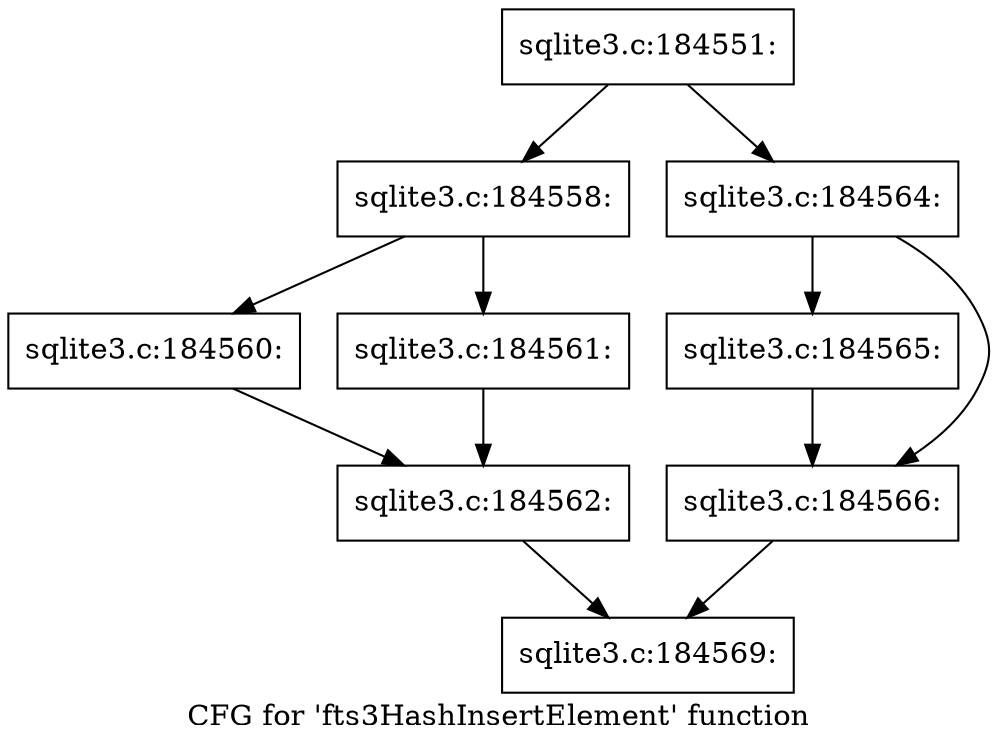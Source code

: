 digraph "CFG for 'fts3HashInsertElement' function" {
	label="CFG for 'fts3HashInsertElement' function";

	Node0x55c0facdfaf0 [shape=record,label="{sqlite3.c:184551:}"];
	Node0x55c0facdfaf0 -> Node0x55c0face1210;
	Node0x55c0facdfaf0 -> Node0x55c0face12b0;
	Node0x55c0face1210 [shape=record,label="{sqlite3.c:184558:}"];
	Node0x55c0face1210 -> Node0x55c0face1d30;
	Node0x55c0face1210 -> Node0x55c0face1dd0;
	Node0x55c0face1d30 [shape=record,label="{sqlite3.c:184560:}"];
	Node0x55c0face1d30 -> Node0x55c0face1d80;
	Node0x55c0face1dd0 [shape=record,label="{sqlite3.c:184561:}"];
	Node0x55c0face1dd0 -> Node0x55c0face1d80;
	Node0x55c0face1d80 [shape=record,label="{sqlite3.c:184562:}"];
	Node0x55c0face1d80 -> Node0x55c0face1260;
	Node0x55c0face12b0 [shape=record,label="{sqlite3.c:184564:}"];
	Node0x55c0face12b0 -> Node0x55c0face3470;
	Node0x55c0face12b0 -> Node0x55c0face34c0;
	Node0x55c0face3470 [shape=record,label="{sqlite3.c:184565:}"];
	Node0x55c0face3470 -> Node0x55c0face34c0;
	Node0x55c0face34c0 [shape=record,label="{sqlite3.c:184566:}"];
	Node0x55c0face34c0 -> Node0x55c0face1260;
	Node0x55c0face1260 [shape=record,label="{sqlite3.c:184569:}"];
}
